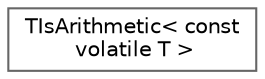 digraph "Graphical Class Hierarchy"
{
 // INTERACTIVE_SVG=YES
 // LATEX_PDF_SIZE
  bgcolor="transparent";
  edge [fontname=Helvetica,fontsize=10,labelfontname=Helvetica,labelfontsize=10];
  node [fontname=Helvetica,fontsize=10,shape=box,height=0.2,width=0.4];
  rankdir="LR";
  Node0 [id="Node000000",label="TIsArithmetic\< const\l volatile T \>",height=0.2,width=0.4,color="grey40", fillcolor="white", style="filled",URL="$d8/de7/structTIsArithmetic_3_01const_01volatile_01T_01_4.html",tooltip=" "];
}
